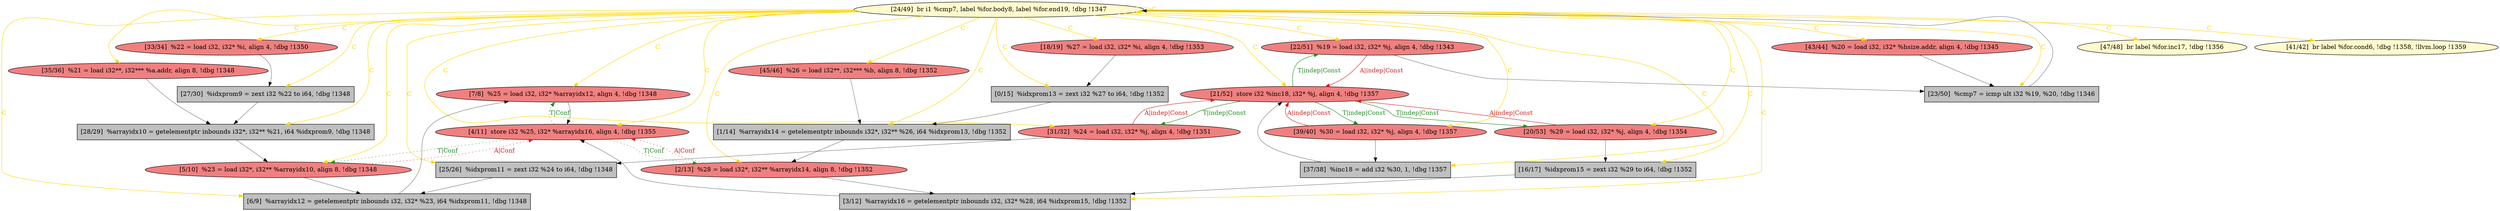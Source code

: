 
digraph G {


node1043 [fillcolor=lightcoral,label="[7/8]  %25 = load i32, i32* %arrayidx12, align 4, !dbg !1348",shape=ellipse,style=filled ]
node1041 [fillcolor=grey,label="[28/29]  %arrayidx10 = getelementptr inbounds i32*, i32** %21, i64 %idxprom9, !dbg !1348",shape=rectangle,style=filled ]
node1040 [fillcolor=lemonchiffon,label="[24/49]  br i1 %cmp7, label %for.body8, label %for.end19, !dbg !1347",shape=ellipse,style=filled ]
node1038 [fillcolor=lightcoral,label="[22/51]  %19 = load i32, i32* %j, align 4, !dbg !1343",shape=ellipse,style=filled ]
node1042 [fillcolor=grey,label="[6/9]  %arrayidx12 = getelementptr inbounds i32, i32* %23, i64 %idxprom11, !dbg !1348",shape=rectangle,style=filled ]
node1039 [fillcolor=lightcoral,label="[4/11]  store i32 %25, i32* %arrayidx16, align 4, !dbg !1355",shape=ellipse,style=filled ]
node1037 [fillcolor=grey,label="[37/38]  %inc18 = add i32 %30, 1, !dbg !1357",shape=rectangle,style=filled ]
node1036 [fillcolor=lightcoral,label="[35/36]  %21 = load i32**, i32*** %a.addr, align 8, !dbg !1348",shape=ellipse,style=filled ]
node1035 [fillcolor=lightcoral,label="[5/10]  %23 = load i32*, i32** %arrayidx10, align 8, !dbg !1348",shape=ellipse,style=filled ]
node1034 [fillcolor=lightcoral,label="[21/52]  store i32 %inc18, i32* %j, align 4, !dbg !1357",shape=ellipse,style=filled ]
node1022 [fillcolor=grey,label="[25/26]  %idxprom11 = zext i32 %24 to i64, !dbg !1348",shape=rectangle,style=filled ]
node1018 [fillcolor=grey,label="[0/15]  %idxprom13 = zext i32 %27 to i64, !dbg !1352",shape=rectangle,style=filled ]
node1026 [fillcolor=lightcoral,label="[31/32]  %24 = load i32, i32* %j, align 4, !dbg !1351",shape=ellipse,style=filled ]
node1020 [fillcolor=lightcoral,label="[18/19]  %27 = load i32, i32* %i, align 4, !dbg !1353",shape=ellipse,style=filled ]
node1021 [fillcolor=lightcoral,label="[20/53]  %29 = load i32, i32* %j, align 4, !dbg !1354",shape=ellipse,style=filled ]
node1025 [fillcolor=lemonchiffon,label="[47/48]  br label %for.inc17, !dbg !1356",shape=ellipse,style=filled ]
node1024 [fillcolor=lightcoral,label="[45/46]  %26 = load i32**, i32*** %b, align 8, !dbg !1352",shape=ellipse,style=filled ]
node1044 [fillcolor=lightcoral,label="[39/40]  %30 = load i32, i32* %j, align 4, !dbg !1357",shape=ellipse,style=filled ]
node1019 [fillcolor=grey,label="[16/17]  %idxprom15 = zext i32 %29 to i64, !dbg !1352",shape=rectangle,style=filled ]
node1027 [fillcolor=lightcoral,label="[33/34]  %22 = load i32, i32* %i, align 4, !dbg !1350",shape=ellipse,style=filled ]
node1028 [fillcolor=grey,label="[1/14]  %arrayidx14 = getelementptr inbounds i32*, i32** %26, i64 %idxprom13, !dbg !1352",shape=rectangle,style=filled ]
node1031 [fillcolor=lightcoral,label="[2/13]  %28 = load i32*, i32** %arrayidx14, align 8, !dbg !1352",shape=ellipse,style=filled ]
node1029 [fillcolor=grey,label="[3/12]  %arrayidx16 = getelementptr inbounds i32, i32* %28, i64 %idxprom15, !dbg !1352",shape=rectangle,style=filled ]
node1032 [fillcolor=grey,label="[23/50]  %cmp7 = icmp ult i32 %19, %20, !dbg !1346",shape=rectangle,style=filled ]
node1023 [fillcolor=grey,label="[27/30]  %idxprom9 = zext i32 %22 to i64, !dbg !1348",shape=rectangle,style=filled ]
node1030 [fillcolor=lightcoral,label="[43/44]  %20 = load i32, i32* %hsize.addr, align 4, !dbg !1345",shape=ellipse,style=filled ]
node1033 [fillcolor=lemonchiffon,label="[41/42]  br label %for.cond6, !dbg !1358, !llvm.loop !1359",shape=ellipse,style=filled ]

node1040->node1044 [style=solid,color=gold,label="C",penwidth=1.0,fontcolor=gold ]
node1039->node1031 [style=dotted,color=forestgreen,label="T|Conf",penwidth=1.0,fontcolor=forestgreen ]
node1022->node1042 [style=solid,color=black,label="",penwidth=0.5,fontcolor=black ]
node1039->node1035 [style=dotted,color=forestgreen,label="T|Conf",penwidth=1.0,fontcolor=forestgreen ]
node1034->node1021 [style=solid,color=forestgreen,label="T|indep|Const",penwidth=1.0,fontcolor=forestgreen ]
node1028->node1031 [style=solid,color=black,label="",penwidth=0.5,fontcolor=black ]
node1026->node1022 [style=solid,color=black,label="",penwidth=0.5,fontcolor=black ]
node1039->node1043 [style=dotted,color=forestgreen,label="T|Conf",penwidth=1.0,fontcolor=forestgreen ]
node1043->node1039 [style=solid,color=black,label="",penwidth=0.5,fontcolor=black ]
node1021->node1019 [style=solid,color=black,label="",penwidth=0.5,fontcolor=black ]
node1040->node1018 [style=solid,color=gold,label="C",penwidth=1.0,fontcolor=gold ]
node1040->node1041 [style=solid,color=gold,label="C",penwidth=1.0,fontcolor=gold ]
node1040->node1036 [style=solid,color=gold,label="C",penwidth=1.0,fontcolor=gold ]
node1034->node1044 [style=solid,color=forestgreen,label="T|indep|Const",penwidth=1.0,fontcolor=forestgreen ]
node1021->node1034 [style=solid,color=firebrick3,label="A|indep|Const",penwidth=1.0,fontcolor=firebrick3 ]
node1036->node1041 [style=solid,color=black,label="",penwidth=0.5,fontcolor=black ]
node1038->node1034 [style=solid,color=firebrick3,label="A|indep|Const",penwidth=1.0,fontcolor=firebrick3 ]
node1040->node1037 [style=solid,color=gold,label="C",penwidth=1.0,fontcolor=gold ]
node1040->node1020 [style=solid,color=gold,label="C",penwidth=1.0,fontcolor=gold ]
node1034->node1038 [style=solid,color=forestgreen,label="T|indep|Const",penwidth=1.0,fontcolor=forestgreen ]
node1040->node1023 [style=solid,color=gold,label="C",penwidth=1.0,fontcolor=gold ]
node1040->node1031 [style=solid,color=gold,label="C",penwidth=1.0,fontcolor=gold ]
node1040->node1022 [style=solid,color=gold,label="C",penwidth=1.0,fontcolor=gold ]
node1040->node1028 [style=solid,color=gold,label="C",penwidth=1.0,fontcolor=gold ]
node1041->node1035 [style=solid,color=black,label="",penwidth=0.5,fontcolor=black ]
node1026->node1034 [style=solid,color=firebrick3,label="A|indep|Const",penwidth=1.0,fontcolor=firebrick3 ]
node1044->node1034 [style=solid,color=firebrick3,label="A|indep|Const",penwidth=1.0,fontcolor=firebrick3 ]
node1040->node1027 [style=solid,color=gold,label="C",penwidth=1.0,fontcolor=gold ]
node1027->node1023 [style=solid,color=black,label="",penwidth=0.5,fontcolor=black ]
node1040->node1030 [style=solid,color=gold,label="C",penwidth=1.0,fontcolor=gold ]
node1040->node1029 [style=solid,color=gold,label="C",penwidth=1.0,fontcolor=gold ]
node1040->node1026 [style=solid,color=gold,label="C",penwidth=1.0,fontcolor=gold ]
node1040->node1042 [style=solid,color=gold,label="C",penwidth=1.0,fontcolor=gold ]
node1040->node1033 [style=solid,color=gold,label="C",penwidth=1.0,fontcolor=gold ]
node1040->node1032 [style=solid,color=gold,label="C",penwidth=1.0,fontcolor=gold ]
node1037->node1034 [style=solid,color=black,label="",penwidth=0.5,fontcolor=black ]
node1040->node1021 [style=solid,color=gold,label="C",penwidth=1.0,fontcolor=gold ]
node1024->node1028 [style=solid,color=black,label="",penwidth=0.5,fontcolor=black ]
node1040->node1024 [style=solid,color=gold,label="C",penwidth=1.0,fontcolor=gold ]
node1020->node1018 [style=solid,color=black,label="",penwidth=0.5,fontcolor=black ]
node1035->node1039 [style=dotted,color=firebrick3,label="A|Conf",penwidth=1.0,fontcolor=firebrick3 ]
node1030->node1032 [style=solid,color=black,label="",penwidth=0.5,fontcolor=black ]
node1040->node1039 [style=solid,color=gold,label="C",penwidth=1.0,fontcolor=gold ]
node1038->node1032 [style=solid,color=black,label="",penwidth=0.5,fontcolor=black ]
node1023->node1041 [style=solid,color=black,label="",penwidth=0.5,fontcolor=black ]
node1018->node1028 [style=solid,color=black,label="",penwidth=0.5,fontcolor=black ]
node1040->node1019 [style=solid,color=gold,label="C",penwidth=1.0,fontcolor=gold ]
node1029->node1039 [style=solid,color=black,label="",penwidth=0.5,fontcolor=black ]
node1031->node1039 [style=dotted,color=firebrick3,label="A|Conf",penwidth=1.0,fontcolor=firebrick3 ]
node1042->node1043 [style=solid,color=black,label="",penwidth=0.5,fontcolor=black ]
node1040->node1043 [style=solid,color=gold,label="C",penwidth=1.0,fontcolor=gold ]
node1032->node1040 [style=solid,color=black,label="",penwidth=0.5,fontcolor=black ]
node1040->node1038 [style=solid,color=gold,label="C",penwidth=1.0,fontcolor=gold ]
node1040->node1025 [style=solid,color=gold,label="C",penwidth=1.0,fontcolor=gold ]
node1040->node1034 [style=solid,color=gold,label="C",penwidth=1.0,fontcolor=gold ]
node1040->node1040 [style=solid,color=gold,label="C",penwidth=1.0,fontcolor=gold ]
node1019->node1029 [style=solid,color=black,label="",penwidth=0.5,fontcolor=black ]
node1034->node1026 [style=solid,color=forestgreen,label="T|indep|Const",penwidth=1.0,fontcolor=forestgreen ]
node1035->node1042 [style=solid,color=black,label="",penwidth=0.5,fontcolor=black ]
node1044->node1037 [style=solid,color=black,label="",penwidth=0.5,fontcolor=black ]
node1040->node1035 [style=solid,color=gold,label="C",penwidth=1.0,fontcolor=gold ]
node1031->node1029 [style=solid,color=black,label="",penwidth=0.5,fontcolor=black ]


}
